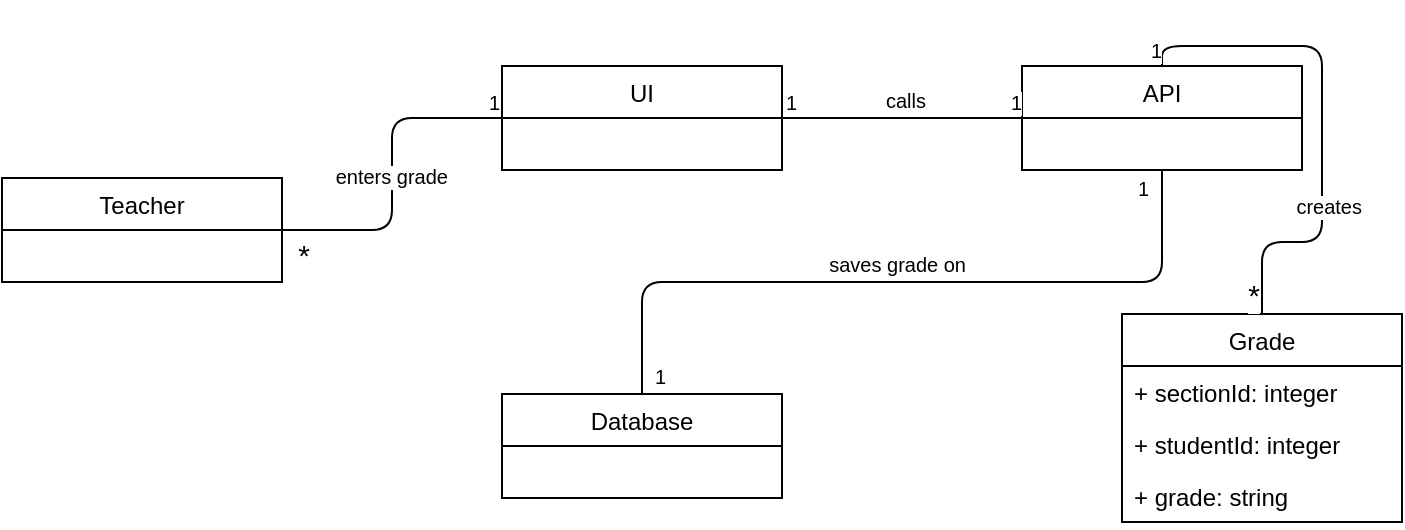 <mxfile version="10.7.1" type="google"><diagram id="XEYk6st4GgFwyTiqekke" name="Page-1"><mxGraphModel dx="840" dy="452" grid="1" gridSize="10" guides="1" tooltips="1" connect="1" arrows="1" fold="1" page="1" pageScale="1" pageWidth="850" pageHeight="1100" math="0" shadow="0"><root><mxCell id="0"/><mxCell id="1" parent="0"/><mxCell id="rSYNrN50ByManhiUnxae-1" value="Teacher" style="swimlane;fontStyle=0;childLayout=stackLayout;horizontal=1;startSize=26;fillColor=none;horizontalStack=0;resizeParent=1;resizeParentMax=0;resizeLast=0;collapsible=1;marginBottom=0;" parent="1" vertex="1"><mxGeometry x="40" y="282" width="140" height="52" as="geometry"><mxRectangle x="120" y="80" width="90" height="26" as="alternateBounds"/></mxGeometry></mxCell><mxCell id="rSYNrN50ByManhiUnxae-3" value="Database" style="swimlane;fontStyle=0;childLayout=stackLayout;horizontal=1;startSize=26;fillColor=none;horizontalStack=0;resizeParent=1;resizeParentMax=0;resizeLast=0;collapsible=1;marginBottom=0;" parent="1" vertex="1"><mxGeometry x="290" y="390" width="140" height="52" as="geometry"/></mxCell><mxCell id="rSYNrN50ByManhiUnxae-4" value="UI" style="swimlane;fontStyle=0;childLayout=stackLayout;horizontal=1;startSize=26;fillColor=none;horizontalStack=0;resizeParent=1;resizeParentMax=0;resizeLast=0;collapsible=1;marginBottom=0;" parent="1" vertex="1"><mxGeometry x="290" y="226" width="140" height="52" as="geometry"/></mxCell><mxCell id="rSYNrN50ByManhiUnxae-5" value="API" style="swimlane;fontStyle=0;childLayout=stackLayout;horizontal=1;startSize=26;fillColor=none;horizontalStack=0;resizeParent=1;resizeParentMax=0;resizeLast=0;collapsible=1;marginBottom=0;" parent="1" vertex="1"><mxGeometry x="550" y="226" width="140" height="52" as="geometry"/></mxCell><mxCell id="rSYNrN50ByManhiUnxae-6" value="" style="endArrow=none;html=1;edgeStyle=orthogonalEdgeStyle;entryX=0;entryY=0.5;entryDx=0;entryDy=0;exitX=1;exitY=0.5;exitDx=0;exitDy=0;" parent="1" source="rSYNrN50ByManhiUnxae-1" target="rSYNrN50ByManhiUnxae-4" edge="1"><mxGeometry relative="1" as="geometry"><mxPoint x="180" y="321" as="sourcePoint"/><mxPoint x="260" y="280" as="targetPoint"/></mxGeometry></mxCell><mxCell id="rSYNrN50ByManhiUnxae-7" value="enters grade" style="resizable=0;html=1;align=right;verticalAlign=bottom;labelBackgroundColor=#ffffff;fontSize=10;" parent="rSYNrN50ByManhiUnxae-6" connectable="0" vertex="1"><mxGeometry x="1" relative="1" as="geometry"><mxPoint x="-27" y="37" as="offset"/></mxGeometry></mxCell><mxCell id="rSYNrN50ByManhiUnxae-8" value="1" style="resizable=0;html=1;align=right;verticalAlign=bottom;labelBackgroundColor=#ffffff;fontSize=10;" parent="1" connectable="0" vertex="1"><mxGeometry x="319" y="194" as="geometry"><mxPoint x="-30" y="58" as="offset"/></mxGeometry></mxCell><mxCell id="rSYNrN50ByManhiUnxae-9" value="&lt;font style=&quot;font-size: 15px&quot;&gt;*&lt;/font&gt;" style="resizable=0;html=1;align=right;verticalAlign=bottom;labelBackgroundColor=#ffffff;fontSize=10;" parent="1" connectable="0" vertex="1"><mxGeometry x="204" y="275" as="geometry"><mxPoint x="-10" y="56" as="offset"/></mxGeometry></mxCell><mxCell id="rSYNrN50ByManhiUnxae-10" value="" style="endArrow=none;html=1;edgeStyle=orthogonalEdgeStyle;" parent="1" edge="1"><mxGeometry relative="1" as="geometry"><mxPoint x="430" y="252" as="sourcePoint"/><mxPoint x="550" y="252" as="targetPoint"/></mxGeometry></mxCell><mxCell id="rSYNrN50ByManhiUnxae-11" value="1" style="resizable=0;html=1;align=left;verticalAlign=bottom;labelBackgroundColor=#ffffff;fontSize=10;" parent="rSYNrN50ByManhiUnxae-10" connectable="0" vertex="1"><mxGeometry x="-1" relative="1" as="geometry"/></mxCell><mxCell id="rSYNrN50ByManhiUnxae-12" value="1" style="resizable=0;html=1;align=right;verticalAlign=bottom;labelBackgroundColor=#ffffff;fontSize=10;" parent="rSYNrN50ByManhiUnxae-10" connectable="0" vertex="1"><mxGeometry x="1" relative="1" as="geometry"/></mxCell><mxCell id="rSYNrN50ByManhiUnxae-13" value="calls" style="resizable=0;html=1;align=right;verticalAlign=bottom;labelBackgroundColor=#ffffff;fontSize=10;" parent="1" connectable="0" vertex="1"><mxGeometry x="512" y="195" as="geometry"><mxPoint x="-10" y="56" as="offset"/></mxGeometry></mxCell><mxCell id="rSYNrN50ByManhiUnxae-14" value="" style="endArrow=none;html=1;edgeStyle=orthogonalEdgeStyle;exitX=0.5;exitY=1;exitDx=0;exitDy=0;" parent="1" source="rSYNrN50ByManhiUnxae-5" target="rSYNrN50ByManhiUnxae-3" edge="1"><mxGeometry relative="1" as="geometry"><mxPoint x="635" y="330" as="sourcePoint"/><mxPoint x="720" y="320" as="targetPoint"/></mxGeometry></mxCell><mxCell id="rSYNrN50ByManhiUnxae-15" value="1" style="resizable=0;html=1;align=left;verticalAlign=bottom;labelBackgroundColor=#ffffff;fontSize=10;" parent="rSYNrN50ByManhiUnxae-14" connectable="0" vertex="1"><mxGeometry x="-1" relative="1" as="geometry"><mxPoint x="-14" y="17" as="offset"/></mxGeometry></mxCell><mxCell id="rSYNrN50ByManhiUnxae-16" value="1" style="resizable=0;html=1;align=right;verticalAlign=bottom;labelBackgroundColor=#ffffff;fontSize=10;" parent="rSYNrN50ByManhiUnxae-14" connectable="0" vertex="1"><mxGeometry x="1" relative="1" as="geometry"><mxPoint x="12" y="-0.5" as="offset"/></mxGeometry></mxCell><mxCell id="rSYNrN50ByManhiUnxae-17" value="saves grade on" style="resizable=0;html=1;align=right;verticalAlign=bottom;labelBackgroundColor=#ffffff;fontSize=10;" parent="1" connectable="0" vertex="1"><mxGeometry x="532" y="277" as="geometry"><mxPoint x="-10" y="56" as="offset"/></mxGeometry></mxCell><mxCell id="rSYNrN50ByManhiUnxae-26" value="Grade" style="swimlane;fontStyle=0;childLayout=stackLayout;horizontal=1;startSize=26;fillColor=none;horizontalStack=0;resizeParent=1;resizeParentMax=0;resizeLast=0;collapsible=1;marginBottom=0;" parent="1" vertex="1"><mxGeometry x="600" y="350" width="140" height="104" as="geometry"/></mxCell><mxCell id="rSYNrN50ByManhiUnxae-27" value="+ sectionId: integer" style="text;strokeColor=none;fillColor=none;align=left;verticalAlign=top;spacingLeft=4;spacingRight=4;overflow=hidden;rotatable=0;points=[[0,0.5],[1,0.5]];portConstraint=eastwest;" parent="rSYNrN50ByManhiUnxae-26" vertex="1"><mxGeometry y="26" width="140" height="26" as="geometry"/></mxCell><mxCell id="rSYNrN50ByManhiUnxae-29" value="+ studentId: integer" style="text;strokeColor=none;fillColor=none;align=left;verticalAlign=top;spacingLeft=4;spacingRight=4;overflow=hidden;rotatable=0;points=[[0,0.5],[1,0.5]];portConstraint=eastwest;" parent="rSYNrN50ByManhiUnxae-26" vertex="1"><mxGeometry y="52" width="140" height="26" as="geometry"/></mxCell><mxCell id="rSYNrN50ByManhiUnxae-30" value="+ grade: string" style="text;strokeColor=none;fillColor=none;align=left;verticalAlign=top;spacingLeft=4;spacingRight=4;overflow=hidden;rotatable=0;points=[[0,0.5],[1,0.5]];portConstraint=eastwest;" parent="rSYNrN50ByManhiUnxae-26" vertex="1"><mxGeometry y="78" width="140" height="26" as="geometry"/></mxCell><mxCell id="rSYNrN50ByManhiUnxae-31" value="" style="endArrow=none;html=1;edgeStyle=orthogonalEdgeStyle;entryX=0.5;entryY=0;entryDx=0;entryDy=0;exitX=0.5;exitY=0;exitDx=0;exitDy=0;" parent="1" source="rSYNrN50ByManhiUnxae-26" target="rSYNrN50ByManhiUnxae-5" edge="1"><mxGeometry relative="1" as="geometry"><mxPoint x="660" y="310" as="sourcePoint"/><mxPoint x="730" y="180" as="targetPoint"/><Array as="points"/></mxGeometry></mxCell><mxCell id="rSYNrN50ByManhiUnxae-33" value="1" style="resizable=0;html=1;align=right;verticalAlign=bottom;labelBackgroundColor=#ffffff;fontSize=10;" parent="rSYNrN50ByManhiUnxae-31" connectable="0" vertex="1"><mxGeometry x="1" relative="1" as="geometry"/></mxCell><mxCell id="rSYNrN50ByManhiUnxae-34" value="creates" style="resizable=0;html=1;align=right;verticalAlign=bottom;labelBackgroundColor=#ffffff;fontSize=10;" parent="1" connectable="0" vertex="1"><mxGeometry x="730" y="248" as="geometry"><mxPoint x="-10" y="56" as="offset"/></mxGeometry></mxCell><mxCell id="YczfTeqH6IYD9kgILza7-1" value="&lt;font style=&quot;font-size: 15px&quot;&gt;*&lt;/font&gt;" style="resizable=0;html=1;align=right;verticalAlign=bottom;labelBackgroundColor=#ffffff;fontSize=10;" parent="1" connectable="0" vertex="1"><mxGeometry x="679" y="295" as="geometry"><mxPoint x="-10" y="56" as="offset"/></mxGeometry></mxCell></root></mxGraphModel></diagram></mxfile>